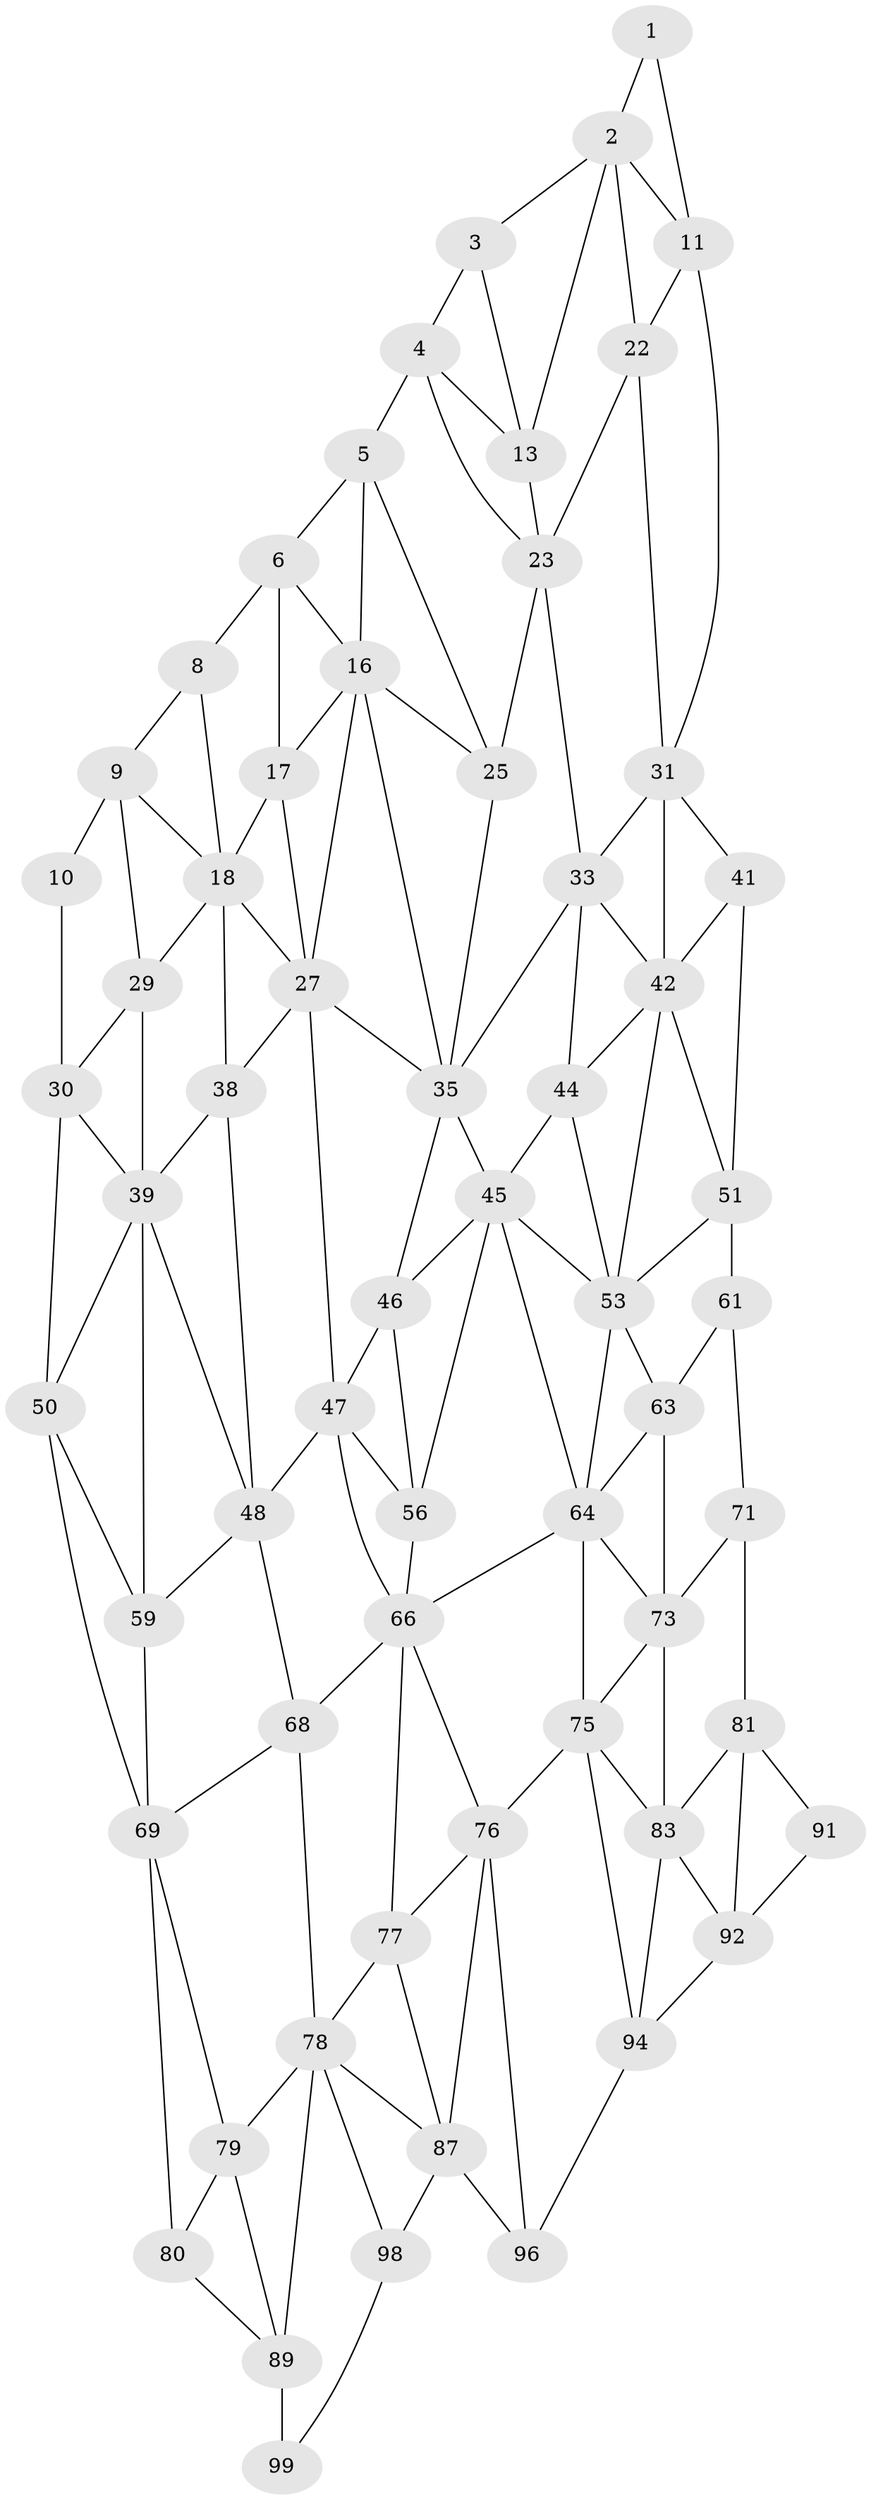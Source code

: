 // original degree distribution, {2: 0.04, 3: 0.32, 4: 0.64}
// Generated by graph-tools (version 1.1) at 2025/38/02/21/25 10:38:57]
// undirected, 61 vertices, 131 edges
graph export_dot {
graph [start="1"]
  node [color=gray90,style=filled];
  1;
  2 [super="+12"];
  3;
  4 [super="+14"];
  5 [super="+15"];
  6 [super="+7"];
  8;
  9 [super="+19"];
  10 [super="+20"];
  11 [super="+21"];
  13;
  16 [super="+26"];
  17;
  18 [super="+28"];
  22;
  23 [super="+24"];
  25;
  27 [super="+37"];
  29;
  30 [super="+40"];
  31 [super="+32"];
  33 [super="+34"];
  35 [super="+36"];
  38;
  39 [super="+49"];
  41;
  42 [super="+43"];
  44;
  45 [super="+55"];
  46;
  47 [super="+57"];
  48 [super="+58"];
  50 [super="+60"];
  51 [super="+52"];
  53 [super="+54"];
  56;
  59;
  61 [super="+62"];
  63;
  64 [super="+65"];
  66 [super="+67"];
  68;
  69 [super="+70"];
  71 [super="+72"];
  73 [super="+74"];
  75 [super="+85"];
  76 [super="+86"];
  77;
  78 [super="+88"];
  79;
  80;
  81 [super="+82"];
  83 [super="+84"];
  87 [super="+97"];
  89 [super="+90"];
  91;
  92 [super="+93"];
  94 [super="+95"];
  96;
  98;
  99 [super="+100"];
  1 -- 11;
  1 -- 2;
  2 -- 3;
  2 -- 11;
  2 -- 13;
  2 -- 22;
  3 -- 13;
  3 -- 4;
  4 -- 5 [weight=2];
  4 -- 13;
  4 -- 23;
  5 -- 6;
  5 -- 16;
  5 -- 25;
  6 -- 16;
  6 -- 8;
  6 -- 17;
  8 -- 18;
  8 -- 9;
  9 -- 10 [weight=2];
  9 -- 18;
  9 -- 29;
  10 -- 30;
  11 -- 22;
  11 -- 31;
  13 -- 23;
  16 -- 17;
  16 -- 25;
  16 -- 27;
  16 -- 35;
  17 -- 27;
  17 -- 18;
  18 -- 27;
  18 -- 29;
  18 -- 38;
  22 -- 23;
  22 -- 31;
  23 -- 33 [weight=2];
  23 -- 25;
  25 -- 35;
  27 -- 38;
  27 -- 47;
  27 -- 35;
  29 -- 39;
  29 -- 30;
  30 -- 50;
  30 -- 39;
  31 -- 41;
  31 -- 33;
  31 -- 42;
  33 -- 42;
  33 -- 35;
  33 -- 44;
  35 -- 45;
  35 -- 46;
  38 -- 48;
  38 -- 39;
  39 -- 48;
  39 -- 50;
  39 -- 59;
  41 -- 51;
  41 -- 42;
  42 -- 51;
  42 -- 44;
  42 -- 53;
  44 -- 45;
  44 -- 53;
  45 -- 46;
  45 -- 56;
  45 -- 53;
  45 -- 64;
  46 -- 56;
  46 -- 47;
  47 -- 48 [weight=2];
  47 -- 56;
  47 -- 66;
  48 -- 59;
  48 -- 68;
  50 -- 59;
  50 -- 69;
  51 -- 61 [weight=2];
  51 -- 53;
  53 -- 63;
  53 -- 64;
  56 -- 66;
  59 -- 69;
  61 -- 71 [weight=2];
  61 -- 63;
  63 -- 73;
  63 -- 64;
  64 -- 66;
  64 -- 75;
  64 -- 73;
  66 -- 76;
  66 -- 68;
  66 -- 77;
  68 -- 78;
  68 -- 69;
  69 -- 79;
  69 -- 80;
  71 -- 81 [weight=2];
  71 -- 73;
  73 -- 83 [weight=2];
  73 -- 75;
  75 -- 76 [weight=2];
  75 -- 83;
  75 -- 94;
  76 -- 77;
  76 -- 96;
  76 -- 87;
  77 -- 87;
  77 -- 78;
  78 -- 79;
  78 -- 89;
  78 -- 98;
  78 -- 87;
  79 -- 89;
  79 -- 80;
  80 -- 89;
  81 -- 91;
  81 -- 83;
  81 -- 92;
  83 -- 94;
  83 -- 92;
  87 -- 96;
  87 -- 98;
  89 -- 99 [weight=2];
  91 -- 92;
  92 -- 94;
  94 -- 96;
  98 -- 99;
}
